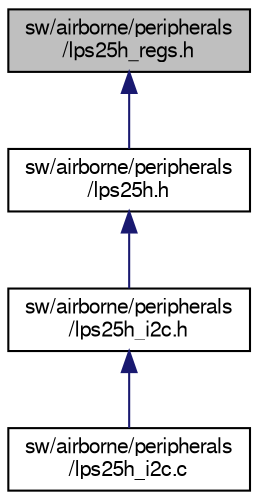 digraph "sw/airborne/peripherals/lps25h_regs.h"
{
  edge [fontname="FreeSans",fontsize="10",labelfontname="FreeSans",labelfontsize="10"];
  node [fontname="FreeSans",fontsize="10",shape=record];
  Node1 [label="sw/airborne/peripherals\l/lps25h_regs.h",height=0.2,width=0.4,color="black", fillcolor="grey75", style="filled", fontcolor="black"];
  Node1 -> Node2 [dir="back",color="midnightblue",fontsize="10",style="solid",fontname="FreeSans"];
  Node2 [label="sw/airborne/peripherals\l/lps25h.h",height=0.2,width=0.4,color="black", fillcolor="white", style="filled",URL="$lps25h_8h.html",tooltip="LPS25H barometer driver interface. "];
  Node2 -> Node3 [dir="back",color="midnightblue",fontsize="10",style="solid",fontname="FreeSans"];
  Node3 [label="sw/airborne/peripherals\l/lps25h_i2c.h",height=0.2,width=0.4,color="black", fillcolor="white", style="filled",URL="$lps25h__i2c_8h.html",tooltip="I2C interface for LPS25H barometer. "];
  Node3 -> Node4 [dir="back",color="midnightblue",fontsize="10",style="solid",fontname="FreeSans"];
  Node4 [label="sw/airborne/peripherals\l/lps25h_i2c.c",height=0.2,width=0.4,color="black", fillcolor="white", style="filled",URL="$lps25h__i2c_8c.html",tooltip="Driver for LPS25H barometer I2C. "];
}
